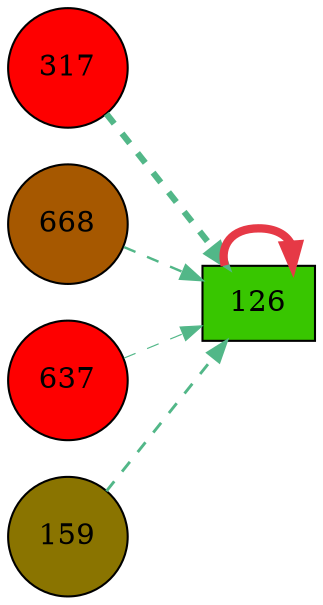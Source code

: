digraph G{
rankdir=LR;
317 [style=filled, shape=circle, fillcolor="#fe0000", label="317"];
668 [style=filled, shape=circle, fillcolor="#a65800", label="668"];
637 [style=filled, shape=circle, fillcolor="#fe0000", label="637"];
126 [style=filled, shape=box, fillcolor="#38c600", label="126"];
159 [style=filled, shape=circle, fillcolor="#8a7400", label="159"];
126 -> 126 [color="#e63946",penwidth=4.00];
317 -> 126 [color="#52b788",style=dashed,penwidth=3.00];
159 -> 126 [color="#52b788",style=dashed,penwidth=1.39];
668 -> 126 [color="#52b788",style=dashed,penwidth=1.16];
637 -> 126 [color="#52b788",style=dashed,penwidth=0.56];
}